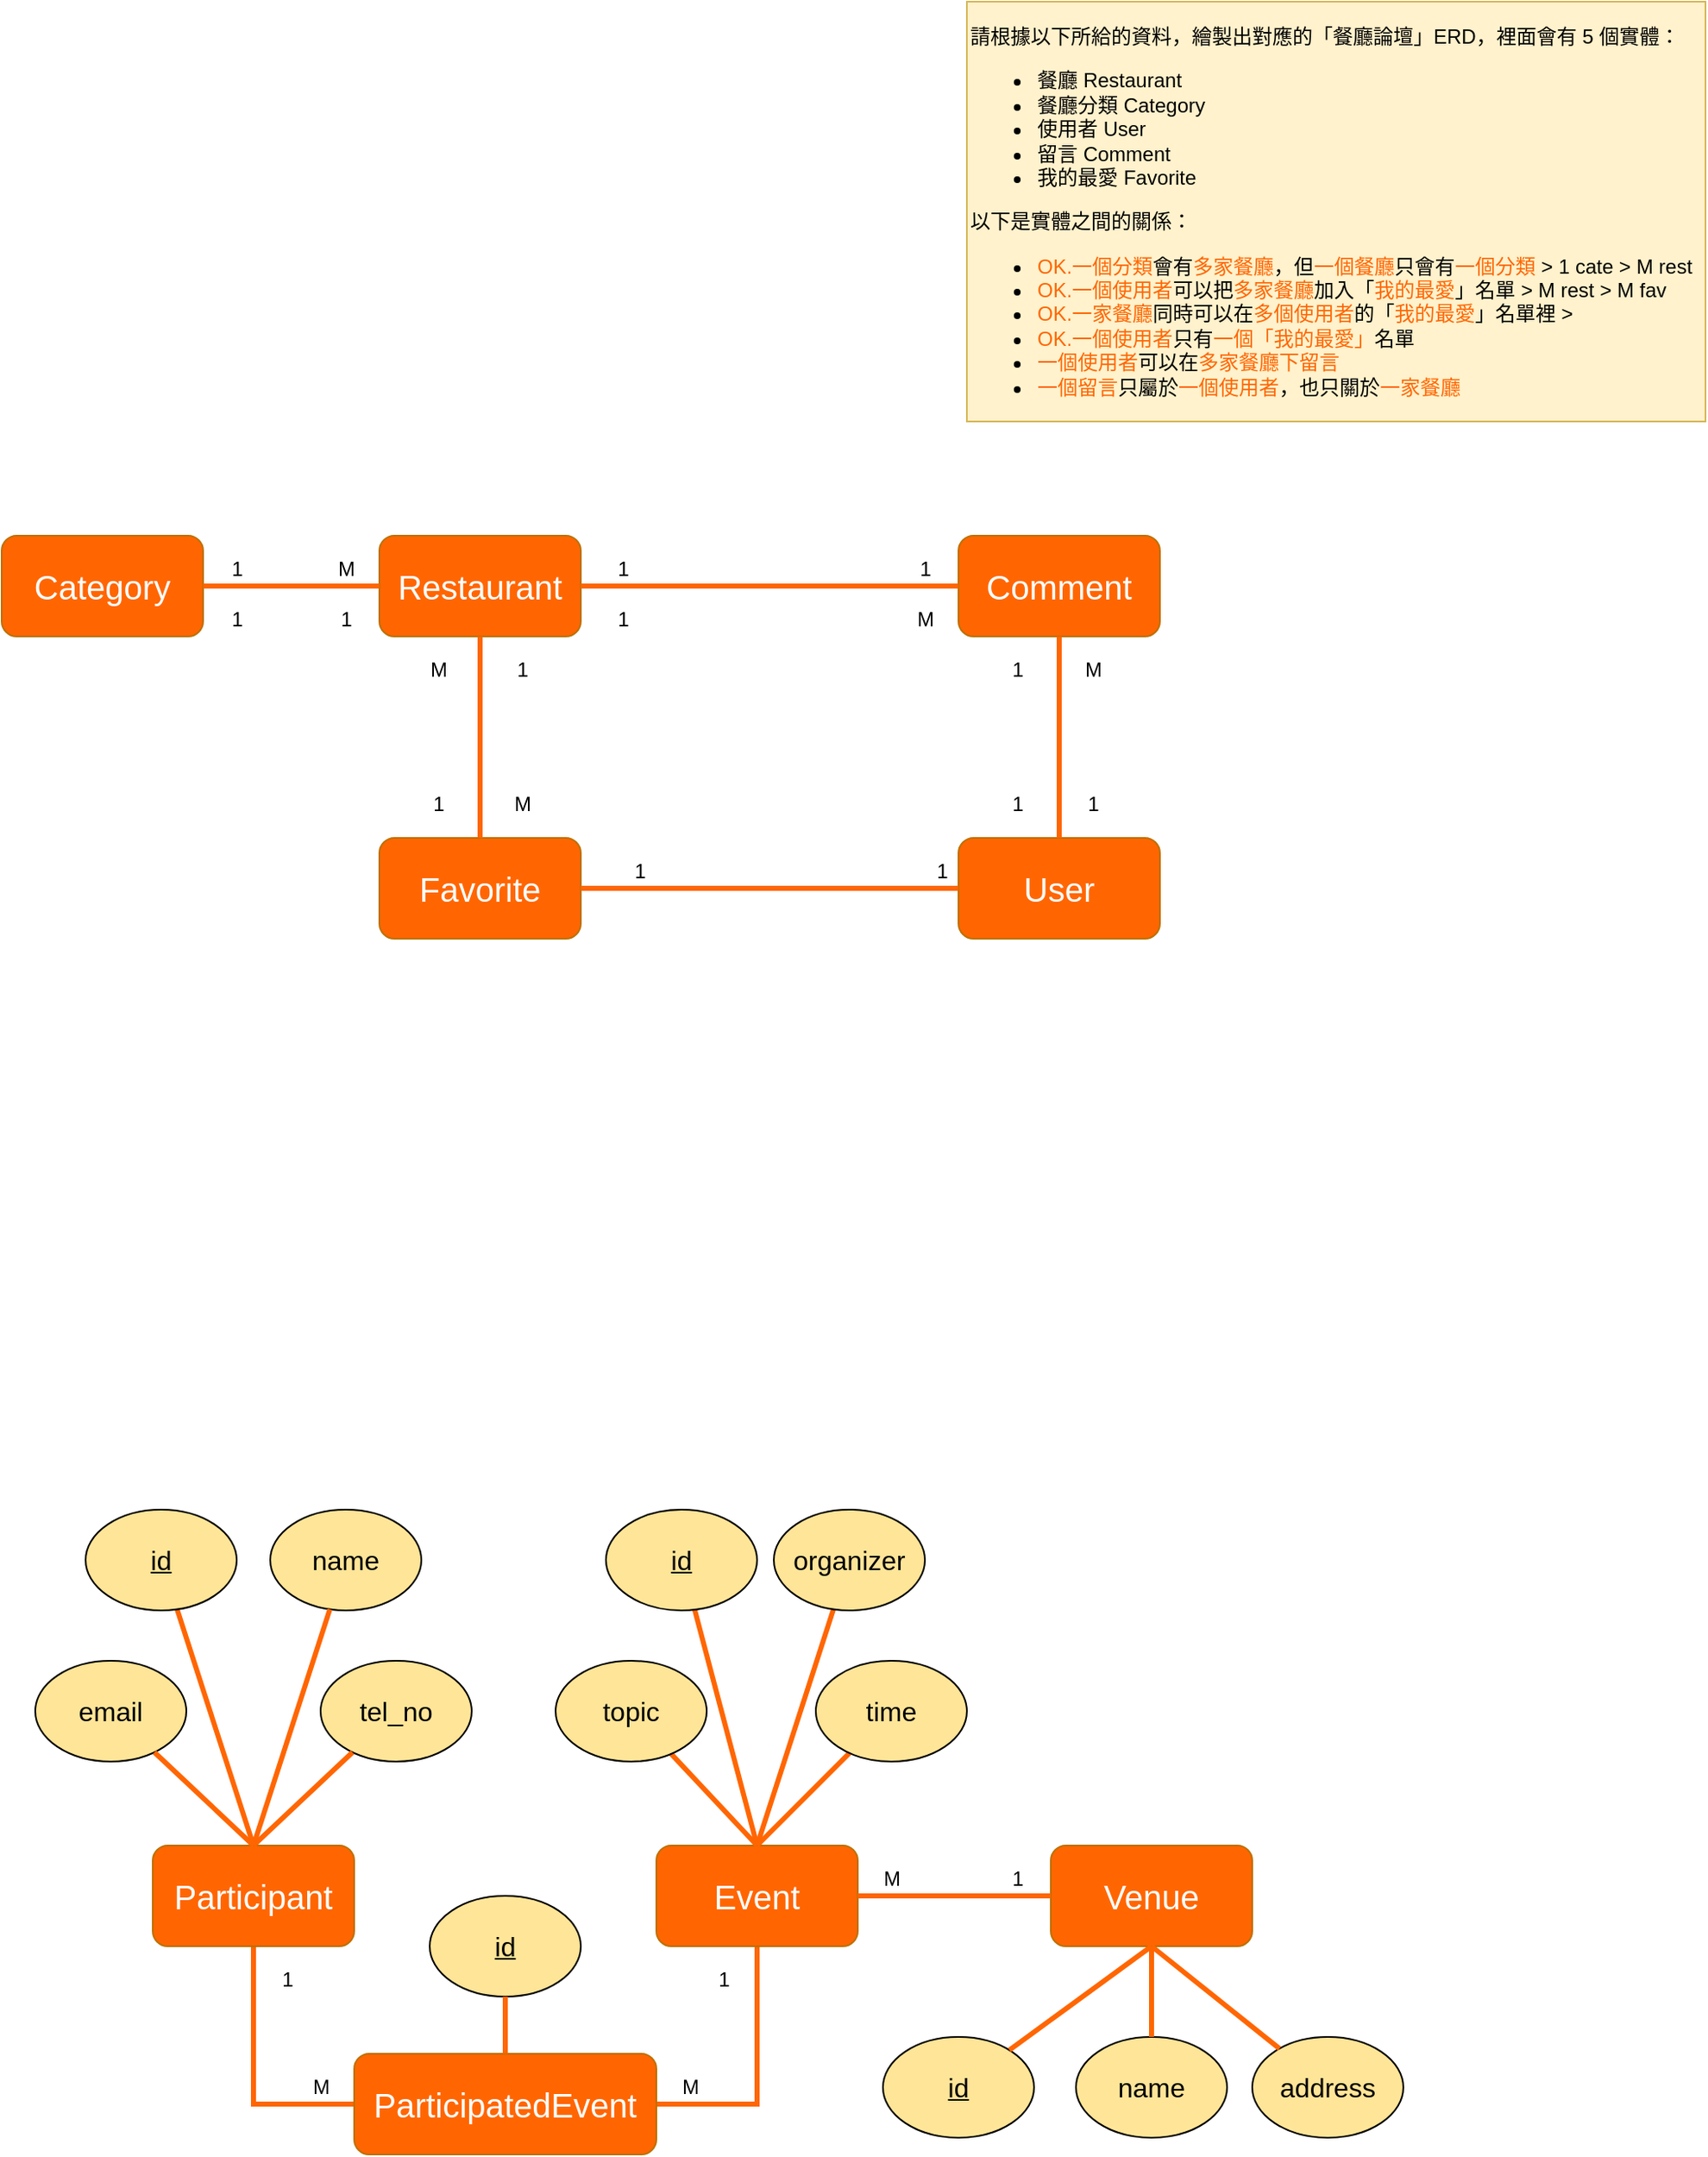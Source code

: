 <mxfile version="16.2.7" type="github">
  <diagram id="Arsce1lhnxzf3GvLfII_" name="第1頁">
    <mxGraphModel dx="1422" dy="1571" grid="1" gridSize="10" guides="1" tooltips="1" connect="1" arrows="1" fold="1" page="1" pageScale="1" pageWidth="1169" pageHeight="827" math="0" shadow="0">
      <root>
        <mxCell id="0" />
        <mxCell id="1" parent="0" />
        <mxCell id="ZkQ-klyRC35-60ObOPSl-31" style="edgeStyle=orthogonalEdgeStyle;rounded=0;orthogonalLoop=1;jettySize=auto;html=1;entryX=0;entryY=0.5;entryDx=0;entryDy=0;strokeWidth=3;endArrow=none;endFill=0;strokeColor=#FF6602;" parent="1" source="E4SNyfFL3VlagMdcjmCh-1" target="ZkQ-klyRC35-60ObOPSl-25" edge="1">
          <mxGeometry relative="1" as="geometry" />
        </mxCell>
        <mxCell id="E4SNyfFL3VlagMdcjmCh-1" value="Participant" style="rounded=1;whiteSpace=wrap;html=1;fillColor=#FF6602;strokeColor=#BD7000;fontColor=#FFFFFF;fontSize=20;" parent="1" vertex="1">
          <mxGeometry x="220" y="560" width="120" height="60" as="geometry" />
        </mxCell>
        <mxCell id="E4SNyfFL3VlagMdcjmCh-4" value="M" style="text;html=1;align=center;verticalAlign=middle;resizable=0;points=[];autosize=1;strokeColor=none;fillColor=none;" parent="1" vertex="1">
          <mxGeometry x="310" y="694" width="20" height="20" as="geometry" />
        </mxCell>
        <mxCell id="E4SNyfFL3VlagMdcjmCh-5" value="&lt;div&gt;M&lt;/div&gt;" style="text;html=1;align=center;verticalAlign=middle;resizable=0;points=[];autosize=1;strokeColor=none;fillColor=none;" parent="1" vertex="1">
          <mxGeometry x="530" y="694" width="20" height="20" as="geometry" />
        </mxCell>
        <mxCell id="E4SNyfFL3VlagMdcjmCh-12" style="edgeStyle=none;rounded=0;orthogonalLoop=1;jettySize=auto;html=1;fontSize=16;fontColor=#FFFFFF;endArrow=none;endFill=0;strokeColor=#FF6602;strokeWidth=3;" parent="1" source="E4SNyfFL3VlagMdcjmCh-6" edge="1">
          <mxGeometry relative="1" as="geometry">
            <mxPoint x="280" y="560" as="targetPoint" />
          </mxGeometry>
        </mxCell>
        <mxCell id="E4SNyfFL3VlagMdcjmCh-6" value="&lt;u&gt;id&lt;/u&gt;" style="ellipse;whiteSpace=wrap;html=1;fillColor=#FFE598;fontSize=16;" parent="1" vertex="1">
          <mxGeometry x="180" y="360" width="90" height="60" as="geometry" />
        </mxCell>
        <mxCell id="ZkQ-klyRC35-60ObOPSl-32" style="edgeStyle=orthogonalEdgeStyle;rounded=0;orthogonalLoop=1;jettySize=auto;html=1;entryX=1;entryY=0.5;entryDx=0;entryDy=0;strokeWidth=3;endArrow=none;endFill=0;strokeColor=#FF6602;" parent="1" source="E4SNyfFL3VlagMdcjmCh-9" target="ZkQ-klyRC35-60ObOPSl-25" edge="1">
          <mxGeometry relative="1" as="geometry" />
        </mxCell>
        <mxCell id="E4SNyfFL3VlagMdcjmCh-9" value="Event" style="rounded=1;whiteSpace=wrap;html=1;fillColor=#FF6602;strokeColor=#BD7000;fontColor=#FFFFFF;fontSize=20;" parent="1" vertex="1">
          <mxGeometry x="520" y="560" width="120" height="60" as="geometry" />
        </mxCell>
        <mxCell id="E4SNyfFL3VlagMdcjmCh-10" value="name" style="ellipse;whiteSpace=wrap;html=1;fillColor=#FFE598;fontSize=16;" parent="1" vertex="1">
          <mxGeometry x="290" y="360" width="90" height="60" as="geometry" />
        </mxCell>
        <mxCell id="E4SNyfFL3VlagMdcjmCh-26" style="edgeStyle=none;rounded=0;orthogonalLoop=1;jettySize=auto;html=1;fontSize=16;fontColor=#FFFFFF;endArrow=none;endFill=0;strokeColor=#FF6602;strokeWidth=3;entryX=0.5;entryY=0;entryDx=0;entryDy=0;" parent="1" source="E4SNyfFL3VlagMdcjmCh-19" target="E4SNyfFL3VlagMdcjmCh-9" edge="1">
          <mxGeometry relative="1" as="geometry">
            <mxPoint x="586" y="620" as="targetPoint" />
          </mxGeometry>
        </mxCell>
        <mxCell id="E4SNyfFL3VlagMdcjmCh-19" value="topic" style="ellipse;whiteSpace=wrap;html=1;fillColor=#FFE598;fontSize=16;fontStyle=0" parent="1" vertex="1">
          <mxGeometry x="460" y="450" width="90" height="60" as="geometry" />
        </mxCell>
        <mxCell id="E4SNyfFL3VlagMdcjmCh-27" style="edgeStyle=none;rounded=0;orthogonalLoop=1;jettySize=auto;html=1;fontSize=16;fontColor=#FFFFFF;endArrow=none;endFill=0;strokeColor=#FF6602;strokeWidth=3;entryX=0.5;entryY=0;entryDx=0;entryDy=0;" parent="1" source="E4SNyfFL3VlagMdcjmCh-20" target="E4SNyfFL3VlagMdcjmCh-9" edge="1">
          <mxGeometry relative="1" as="geometry">
            <mxPoint x="590" y="620" as="targetPoint" />
          </mxGeometry>
        </mxCell>
        <mxCell id="E4SNyfFL3VlagMdcjmCh-20" value="organizer" style="ellipse;whiteSpace=wrap;html=1;fillColor=#FFE598;fontSize=16;" parent="1" vertex="1">
          <mxGeometry x="590" y="360" width="90" height="60" as="geometry" />
        </mxCell>
        <mxCell id="E4SNyfFL3VlagMdcjmCh-28" style="edgeStyle=none;rounded=0;orthogonalLoop=1;jettySize=auto;html=1;fontSize=16;fontColor=#FFFFFF;endArrow=none;endFill=0;strokeColor=#FF6602;strokeWidth=3;" parent="1" source="E4SNyfFL3VlagMdcjmCh-21" edge="1">
          <mxGeometry relative="1" as="geometry">
            <mxPoint x="580" y="560" as="targetPoint" />
          </mxGeometry>
        </mxCell>
        <mxCell id="E4SNyfFL3VlagMdcjmCh-21" value="time" style="ellipse;whiteSpace=wrap;html=1;fillColor=#FFE598;fontSize=16;" parent="1" vertex="1">
          <mxGeometry x="615" y="450" width="90" height="60" as="geometry" />
        </mxCell>
        <mxCell id="E4SNyfFL3VlagMdcjmCh-29" style="edgeStyle=none;rounded=0;orthogonalLoop=1;jettySize=auto;html=1;fontSize=16;fontColor=#FFFFFF;endArrow=none;endFill=0;strokeColor=#FF6602;strokeWidth=3;entryX=0.5;entryY=0;entryDx=0;entryDy=0;" parent="1" source="E4SNyfFL3VlagMdcjmCh-22" target="E4SNyfFL3VlagMdcjmCh-9" edge="1">
          <mxGeometry relative="1" as="geometry" />
        </mxCell>
        <mxCell id="E4SNyfFL3VlagMdcjmCh-22" value="id" style="ellipse;whiteSpace=wrap;html=1;fillColor=#FFE598;fontSize=16;fontStyle=4" parent="1" vertex="1">
          <mxGeometry x="490" y="360" width="90" height="60" as="geometry" />
        </mxCell>
        <mxCell id="E4SNyfFL3VlagMdcjmCh-30" style="edgeStyle=none;rounded=0;orthogonalLoop=1;jettySize=auto;html=1;fontSize=16;fontColor=#FFFFFF;endArrow=none;endFill=0;strokeColor=#FF6602;strokeWidth=3;entryX=0.5;entryY=0;entryDx=0;entryDy=0;" parent="1" source="E4SNyfFL3VlagMdcjmCh-10" target="E4SNyfFL3VlagMdcjmCh-1" edge="1">
          <mxGeometry relative="1" as="geometry">
            <mxPoint x="286.412" y="703.283" as="sourcePoint" />
            <mxPoint x="280" y="760" as="targetPoint" />
          </mxGeometry>
        </mxCell>
        <mxCell id="ZkQ-klyRC35-60ObOPSl-1" value="Venue" style="rounded=1;whiteSpace=wrap;html=1;fillColor=#FF6602;strokeColor=#BD7000;fontColor=#FFFFFF;fontSize=20;" parent="1" vertex="1">
          <mxGeometry x="755" y="560" width="120" height="60" as="geometry" />
        </mxCell>
        <mxCell id="ZkQ-klyRC35-60ObOPSl-3" style="edgeStyle=none;rounded=0;orthogonalLoop=1;jettySize=auto;html=1;fontSize=16;fontColor=#FFFFFF;endArrow=none;endFill=0;strokeColor=#FF6602;strokeWidth=3;exitX=1;exitY=0.5;exitDx=0;exitDy=0;" parent="1" source="E4SNyfFL3VlagMdcjmCh-9" target="ZkQ-klyRC35-60ObOPSl-1" edge="1">
          <mxGeometry relative="1" as="geometry">
            <mxPoint x="660" y="589" as="sourcePoint" />
            <mxPoint x="800" y="589" as="targetPoint" />
          </mxGeometry>
        </mxCell>
        <mxCell id="ZkQ-klyRC35-60ObOPSl-4" value="M" style="text;html=1;align=center;verticalAlign=middle;resizable=0;points=[];autosize=1;strokeColor=none;fillColor=none;" parent="1" vertex="1">
          <mxGeometry x="650" y="570" width="20" height="20" as="geometry" />
        </mxCell>
        <mxCell id="ZkQ-klyRC35-60ObOPSl-5" value="1" style="text;html=1;align=center;verticalAlign=middle;resizable=0;points=[];autosize=1;strokeColor=none;fillColor=none;" parent="1" vertex="1">
          <mxGeometry x="725" y="570" width="20" height="20" as="geometry" />
        </mxCell>
        <mxCell id="ZkQ-klyRC35-60ObOPSl-7" value="tel_no" style="ellipse;whiteSpace=wrap;html=1;fillColor=#FFE598;fontSize=16;" parent="1" vertex="1">
          <mxGeometry x="320" y="450" width="90" height="60" as="geometry" />
        </mxCell>
        <mxCell id="ZkQ-klyRC35-60ObOPSl-8" value="&lt;span style=&quot;white-space: pre&quot;&gt;email&lt;br&gt;&lt;/span&gt;" style="ellipse;whiteSpace=wrap;html=1;fillColor=#FFE598;fontSize=16;" parent="1" vertex="1">
          <mxGeometry x="150" y="450" width="90" height="60" as="geometry" />
        </mxCell>
        <mxCell id="ZkQ-klyRC35-60ObOPSl-14" style="edgeStyle=none;rounded=0;orthogonalLoop=1;jettySize=auto;html=1;fontSize=16;fontColor=#FFFFFF;endArrow=none;endFill=0;strokeColor=#FF6602;strokeWidth=3;exitX=0.5;exitY=0;exitDx=0;exitDy=0;" parent="1" source="E4SNyfFL3VlagMdcjmCh-1" target="ZkQ-klyRC35-60ObOPSl-8" edge="1">
          <mxGeometry relative="1" as="geometry">
            <mxPoint x="150.005" y="590.003" as="sourcePoint" />
            <mxPoint x="204.88" y="663.17" as="targetPoint" />
          </mxGeometry>
        </mxCell>
        <mxCell id="ZkQ-klyRC35-60ObOPSl-16" style="edgeStyle=none;rounded=0;orthogonalLoop=1;jettySize=auto;html=1;fontSize=16;fontColor=#FFFFFF;endArrow=none;endFill=0;strokeColor=#FF6602;strokeWidth=3;exitX=0.5;exitY=0;exitDx=0;exitDy=0;" parent="1" source="E4SNyfFL3VlagMdcjmCh-1" target="ZkQ-klyRC35-60ObOPSl-7" edge="1">
          <mxGeometry relative="1" as="geometry">
            <mxPoint x="290" y="630" as="sourcePoint" />
            <mxPoint x="237.041" y="692.845" as="targetPoint" />
          </mxGeometry>
        </mxCell>
        <mxCell id="ZkQ-klyRC35-60ObOPSl-17" value="id" style="ellipse;whiteSpace=wrap;html=1;fillColor=#FFE598;fontSize=16;fontStyle=4" parent="1" vertex="1">
          <mxGeometry x="655" y="674" width="90" height="60" as="geometry" />
        </mxCell>
        <mxCell id="ZkQ-klyRC35-60ObOPSl-19" style="edgeStyle=none;rounded=0;orthogonalLoop=1;jettySize=auto;html=1;fontSize=16;fontColor=#FFFFFF;endArrow=none;endFill=0;strokeColor=#FF6602;strokeWidth=3;entryX=0.5;entryY=1;entryDx=0;entryDy=0;" parent="1" source="ZkQ-klyRC35-60ObOPSl-17" target="ZkQ-klyRC35-60ObOPSl-1" edge="1">
          <mxGeometry relative="1" as="geometry">
            <mxPoint x="530.9" y="499.994" as="sourcePoint" />
            <mxPoint x="533.846" y="570" as="targetPoint" />
          </mxGeometry>
        </mxCell>
        <mxCell id="ZkQ-klyRC35-60ObOPSl-20" value="name" style="ellipse;whiteSpace=wrap;html=1;fillColor=#FFE598;fontSize=16;" parent="1" vertex="1">
          <mxGeometry x="770" y="674" width="90" height="60" as="geometry" />
        </mxCell>
        <mxCell id="ZkQ-klyRC35-60ObOPSl-21" value="address" style="ellipse;whiteSpace=wrap;html=1;fillColor=#FFE598;fontSize=16;" parent="1" vertex="1">
          <mxGeometry x="875" y="674" width="90" height="60" as="geometry" />
        </mxCell>
        <mxCell id="ZkQ-klyRC35-60ObOPSl-23" style="edgeStyle=none;rounded=0;orthogonalLoop=1;jettySize=auto;html=1;fontSize=16;fontColor=#FFFFFF;endArrow=none;endFill=0;strokeColor=#FF6602;strokeWidth=3;" parent="1" source="ZkQ-klyRC35-60ObOPSl-20" target="ZkQ-klyRC35-60ObOPSl-1" edge="1">
          <mxGeometry relative="1" as="geometry">
            <mxPoint x="807.398" y="499.592" as="sourcePoint" />
            <mxPoint x="825" y="570" as="targetPoint" />
          </mxGeometry>
        </mxCell>
        <mxCell id="ZkQ-klyRC35-60ObOPSl-24" style="edgeStyle=none;rounded=0;orthogonalLoop=1;jettySize=auto;html=1;fontSize=16;fontColor=#FFFFFF;endArrow=none;endFill=0;strokeColor=#FF6602;strokeWidth=3;entryX=0.5;entryY=1;entryDx=0;entryDy=0;" parent="1" source="ZkQ-klyRC35-60ObOPSl-21" target="ZkQ-klyRC35-60ObOPSl-1" edge="1">
          <mxGeometry relative="1" as="geometry">
            <mxPoint x="936.15" y="545.44" as="sourcePoint" />
            <mxPoint x="885" y="600" as="targetPoint" />
          </mxGeometry>
        </mxCell>
        <mxCell id="ZkQ-klyRC35-60ObOPSl-25" value="ParticipatedEvent" style="rounded=1;whiteSpace=wrap;html=1;fillColor=#FF6602;strokeColor=#BD7000;fontColor=#FFFFFF;fontSize=20;" parent="1" vertex="1">
          <mxGeometry x="340" y="684" width="180" height="60" as="geometry" />
        </mxCell>
        <mxCell id="ZkQ-klyRC35-60ObOPSl-33" value="1" style="text;html=1;align=center;verticalAlign=middle;resizable=0;points=[];autosize=1;strokeColor=none;fillColor=none;" parent="1" vertex="1">
          <mxGeometry x="290" y="630" width="20" height="20" as="geometry" />
        </mxCell>
        <mxCell id="ZkQ-klyRC35-60ObOPSl-34" value="1" style="text;html=1;align=center;verticalAlign=middle;resizable=0;points=[];autosize=1;strokeColor=none;fillColor=none;" parent="1" vertex="1">
          <mxGeometry x="550" y="630" width="20" height="20" as="geometry" />
        </mxCell>
        <mxCell id="ZkQ-klyRC35-60ObOPSl-36" value="id" style="ellipse;whiteSpace=wrap;html=1;fillColor=#FFE598;fontSize=16;fontStyle=4" parent="1" vertex="1">
          <mxGeometry x="385" y="590" width="90" height="60" as="geometry" />
        </mxCell>
        <mxCell id="ZkQ-klyRC35-60ObOPSl-40" style="edgeStyle=none;rounded=0;orthogonalLoop=1;jettySize=auto;html=1;fontSize=16;fontColor=#FFFFFF;endArrow=none;endFill=0;strokeColor=#FF6602;strokeWidth=3;entryX=0.5;entryY=0;entryDx=0;entryDy=0;" parent="1" source="ZkQ-klyRC35-60ObOPSl-36" target="ZkQ-klyRC35-60ObOPSl-25" edge="1">
          <mxGeometry relative="1" as="geometry">
            <mxPoint x="490" y="607.28" as="targetPoint" />
            <mxPoint x="438.85" y="552.72" as="sourcePoint" />
          </mxGeometry>
        </mxCell>
        <mxCell id="sODQ3IuSzkhDvpB2BnHd-1" value="&lt;p&gt;請根據以下所給的資料，繪製出對應的「餐廳論壇」ERD，裡面會有 5 個實體：&lt;/p&gt;&lt;ul&gt;&lt;li&gt;餐廳 Restaurant&lt;/li&gt;&lt;li&gt;餐廳分類 Category&lt;/li&gt;&lt;li&gt;使用者 User&lt;/li&gt;&lt;li&gt;留言 Comment&lt;/li&gt;&lt;li&gt;我的最愛 Favorite&lt;/li&gt;&lt;/ul&gt;&lt;p&gt;以下是實體之間的關係：&lt;/p&gt;&lt;ul&gt;&lt;li&gt;&lt;font color=&quot;#FF6602&quot;&gt;OK.一個分類&lt;/font&gt;會有&lt;font color=&quot;#FF6602&quot;&gt;多家餐廳&lt;/font&gt;，但&lt;font color=&quot;#FF6602&quot;&gt;一個餐廳&lt;/font&gt;只會有&lt;font color=&quot;#FF6602&quot;&gt;一個分類&lt;/font&gt; &amp;gt; 1 cate &amp;gt; M rest&lt;br&gt;&lt;/li&gt;&lt;li&gt;&lt;font color=&quot;#FF6602&quot;&gt;OK.一個使用者&lt;/font&gt;可以把&lt;font color=&quot;#FF6602&quot;&gt;多家餐廳&lt;/font&gt;加入「&lt;font color=&quot;#FF6602&quot;&gt;我的最愛&lt;/font&gt;」名單 &amp;gt; M rest &amp;gt; M fav&lt;br&gt;&lt;/li&gt;&lt;li&gt;&lt;font color=&quot;#FF6602&quot;&gt;OK.一家餐廳&lt;/font&gt;同時可以在&lt;font color=&quot;#FF6602&quot;&gt;多個使用者&lt;/font&gt;的「&lt;font color=&quot;#FF6602&quot;&gt;我的最愛&lt;/font&gt;」名單裡 &amp;gt; &lt;br&gt;&lt;/li&gt;&lt;li&gt;&lt;font color=&quot;#FF6602&quot;&gt;OK.一個使用者&lt;/font&gt;只有&lt;font color=&quot;#FF6602&quot;&gt;一個「我的最愛」&lt;/font&gt;名單&lt;/li&gt;&lt;li&gt;&lt;font color=&quot;#FF6602&quot;&gt;一個使用者&lt;/font&gt;可以在&lt;font color=&quot;#FF6602&quot;&gt;多家餐廳下留言&lt;/font&gt;&lt;/li&gt;&lt;li&gt;&lt;font color=&quot;#FF6602&quot;&gt;一個留言&lt;/font&gt;只屬於&lt;font color=&quot;#FF6602&quot;&gt;一個使用者&lt;/font&gt;，也只關於&lt;font color=&quot;#FF6602&quot;&gt;一家餐廳&lt;/font&gt;&lt;/li&gt;&lt;/ul&gt;" style="text;html=1;align=left;verticalAlign=middle;resizable=0;points=[];autosize=1;strokeColor=#d6b656;fillColor=#fff2cc;" parent="1" vertex="1">
          <mxGeometry x="705" y="-538" width="440" height="250" as="geometry" />
        </mxCell>
        <mxCell id="sODQ3IuSzkhDvpB2BnHd-2" value="Category" style="rounded=1;whiteSpace=wrap;html=1;fillColor=#FF6602;strokeColor=#BD7000;fontColor=#FFFFFF;fontSize=20;" parent="1" vertex="1">
          <mxGeometry x="130" y="-220" width="120" height="60" as="geometry" />
        </mxCell>
        <mxCell id="sODQ3IuSzkhDvpB2BnHd-4" value="Restaurant" style="rounded=1;whiteSpace=wrap;html=1;fillColor=#FF6602;strokeColor=#BD7000;fontColor=#FFFFFF;fontSize=20;" parent="1" vertex="1">
          <mxGeometry x="355" y="-220" width="120" height="60" as="geometry" />
        </mxCell>
        <mxCell id="sODQ3IuSzkhDvpB2BnHd-5" value="User" style="rounded=1;whiteSpace=wrap;html=1;fillColor=#FF6602;strokeColor=#BD7000;fontColor=#FFFFFF;fontSize=20;" parent="1" vertex="1">
          <mxGeometry x="700" y="-40" width="120" height="60" as="geometry" />
        </mxCell>
        <mxCell id="sODQ3IuSzkhDvpB2BnHd-6" value="Comment" style="rounded=1;whiteSpace=wrap;html=1;fillColor=#FF6602;strokeColor=#BD7000;fontColor=#FFFFFF;fontSize=20;" parent="1" vertex="1">
          <mxGeometry x="700" y="-220" width="120" height="60" as="geometry" />
        </mxCell>
        <mxCell id="sODQ3IuSzkhDvpB2BnHd-7" value="Favorite" style="rounded=1;whiteSpace=wrap;html=1;fillColor=#FF6602;strokeColor=#BD7000;fontColor=#FFFFFF;fontSize=20;" parent="1" vertex="1">
          <mxGeometry x="355" y="-40" width="120" height="60" as="geometry" />
        </mxCell>
        <mxCell id="sODQ3IuSzkhDvpB2BnHd-8" style="edgeStyle=orthogonalEdgeStyle;rounded=0;orthogonalLoop=1;jettySize=auto;html=1;entryX=0;entryY=0.5;entryDx=0;entryDy=0;strokeWidth=3;endArrow=none;endFill=0;strokeColor=#FF6602;exitX=1;exitY=0.5;exitDx=0;exitDy=0;" parent="1" source="sODQ3IuSzkhDvpB2BnHd-2" target="sODQ3IuSzkhDvpB2BnHd-4" edge="1">
          <mxGeometry relative="1" as="geometry">
            <mxPoint x="450" y="-150" as="sourcePoint" />
            <mxPoint x="390" y="-56" as="targetPoint" />
          </mxGeometry>
        </mxCell>
        <mxCell id="sODQ3IuSzkhDvpB2BnHd-10" value="1" style="text;html=1;align=center;verticalAlign=middle;resizable=0;points=[];autosize=1;strokeColor=none;fillColor=none;" parent="1" vertex="1">
          <mxGeometry x="260" y="-210" width="20" height="20" as="geometry" />
        </mxCell>
        <mxCell id="sODQ3IuSzkhDvpB2BnHd-11" value="M" style="text;html=1;align=center;verticalAlign=middle;resizable=0;points=[];autosize=1;strokeColor=none;fillColor=none;" parent="1" vertex="1">
          <mxGeometry x="325" y="-210" width="20" height="20" as="geometry" />
        </mxCell>
        <mxCell id="sODQ3IuSzkhDvpB2BnHd-12" style="edgeStyle=orthogonalEdgeStyle;rounded=0;orthogonalLoop=1;jettySize=auto;html=1;strokeWidth=3;endArrow=none;endFill=0;strokeColor=#FF6602;exitX=1;exitY=0.5;exitDx=0;exitDy=0;entryX=0;entryY=0.5;entryDx=0;entryDy=0;" parent="1" source="sODQ3IuSzkhDvpB2BnHd-7" target="sODQ3IuSzkhDvpB2BnHd-5" edge="1">
          <mxGeometry relative="1" as="geometry">
            <mxPoint x="630" y="-80" as="sourcePoint" />
            <mxPoint x="670" y="-30" as="targetPoint" />
          </mxGeometry>
        </mxCell>
        <mxCell id="sODQ3IuSzkhDvpB2BnHd-13" value="1" style="text;html=1;align=center;verticalAlign=middle;resizable=0;points=[];autosize=1;strokeColor=none;fillColor=none;" parent="1" vertex="1">
          <mxGeometry x="680" y="-30" width="20" height="20" as="geometry" />
        </mxCell>
        <mxCell id="sODQ3IuSzkhDvpB2BnHd-14" value="1" style="text;html=1;align=center;verticalAlign=middle;resizable=0;points=[];autosize=1;strokeColor=none;fillColor=none;" parent="1" vertex="1">
          <mxGeometry x="500" y="-30" width="20" height="20" as="geometry" />
        </mxCell>
        <mxCell id="sODQ3IuSzkhDvpB2BnHd-16" style="edgeStyle=orthogonalEdgeStyle;rounded=0;orthogonalLoop=1;jettySize=auto;html=1;strokeWidth=3;endArrow=none;endFill=0;strokeColor=#FF6602;exitX=0.5;exitY=1;exitDx=0;exitDy=0;entryX=0.5;entryY=0;entryDx=0;entryDy=0;" parent="1" source="sODQ3IuSzkhDvpB2BnHd-4" target="sODQ3IuSzkhDvpB2BnHd-7" edge="1">
          <mxGeometry relative="1" as="geometry">
            <mxPoint x="500" as="sourcePoint" />
            <mxPoint x="715" as="targetPoint" />
          </mxGeometry>
        </mxCell>
        <mxCell id="sODQ3IuSzkhDvpB2BnHd-17" value="1" style="text;html=1;align=center;verticalAlign=middle;resizable=0;points=[];autosize=1;strokeColor=none;fillColor=none;" parent="1" vertex="1">
          <mxGeometry x="430" y="-150" width="20" height="20" as="geometry" />
        </mxCell>
        <mxCell id="sODQ3IuSzkhDvpB2BnHd-18" value="M" style="text;html=1;align=center;verticalAlign=middle;resizable=0;points=[];autosize=1;strokeColor=none;fillColor=none;" parent="1" vertex="1">
          <mxGeometry x="430" y="-70" width="20" height="20" as="geometry" />
        </mxCell>
        <mxCell id="sODQ3IuSzkhDvpB2BnHd-21" style="edgeStyle=orthogonalEdgeStyle;rounded=0;orthogonalLoop=1;jettySize=auto;html=1;strokeWidth=3;endArrow=none;endFill=0;strokeColor=#FF6602;exitX=1;exitY=0.5;exitDx=0;exitDy=0;entryX=0;entryY=0.5;entryDx=0;entryDy=0;" parent="1" source="sODQ3IuSzkhDvpB2BnHd-4" target="sODQ3IuSzkhDvpB2BnHd-6" edge="1">
          <mxGeometry relative="1" as="geometry">
            <mxPoint x="490" y="-110" as="sourcePoint" />
            <mxPoint x="650" y="-170" as="targetPoint" />
          </mxGeometry>
        </mxCell>
        <mxCell id="sODQ3IuSzkhDvpB2BnHd-23" style="edgeStyle=orthogonalEdgeStyle;rounded=0;orthogonalLoop=1;jettySize=auto;html=1;strokeWidth=3;endArrow=none;endFill=0;strokeColor=#FF6602;exitX=0.5;exitY=1;exitDx=0;exitDy=0;entryX=0.5;entryY=0;entryDx=0;entryDy=0;" parent="1" source="sODQ3IuSzkhDvpB2BnHd-6" target="sODQ3IuSzkhDvpB2BnHd-5" edge="1">
          <mxGeometry relative="1" as="geometry">
            <mxPoint x="530" y="-70" as="sourcePoint" />
            <mxPoint x="755" y="-70" as="targetPoint" />
          </mxGeometry>
        </mxCell>
        <mxCell id="sODQ3IuSzkhDvpB2BnHd-24" value="1" style="text;html=1;align=center;verticalAlign=middle;resizable=0;points=[];autosize=1;strokeColor=none;fillColor=none;" parent="1" vertex="1">
          <mxGeometry x="770" y="-70" width="20" height="20" as="geometry" />
        </mxCell>
        <mxCell id="sODQ3IuSzkhDvpB2BnHd-25" value="M" style="text;html=1;align=center;verticalAlign=middle;resizable=0;points=[];autosize=1;strokeColor=none;fillColor=none;" parent="1" vertex="1">
          <mxGeometry x="770" y="-150" width="20" height="20" as="geometry" />
        </mxCell>
        <mxCell id="sODQ3IuSzkhDvpB2BnHd-26" value="1" style="text;html=1;align=center;verticalAlign=middle;resizable=0;points=[];autosize=1;strokeColor=none;fillColor=none;" parent="1" vertex="1">
          <mxGeometry x="670" y="-210" width="20" height="20" as="geometry" />
        </mxCell>
        <mxCell id="sODQ3IuSzkhDvpB2BnHd-27" value="1" style="text;html=1;align=center;verticalAlign=middle;resizable=0;points=[];autosize=1;strokeColor=none;fillColor=none;" parent="1" vertex="1">
          <mxGeometry x="490" y="-210" width="20" height="20" as="geometry" />
        </mxCell>
        <mxCell id="sODQ3IuSzkhDvpB2BnHd-28" value="1" style="text;html=1;align=center;verticalAlign=middle;resizable=0;points=[];autosize=1;strokeColor=none;fillColor=none;" parent="1" vertex="1">
          <mxGeometry x="490" y="-180" width="20" height="20" as="geometry" />
        </mxCell>
        <mxCell id="sODQ3IuSzkhDvpB2BnHd-29" value="M" style="text;html=1;align=center;verticalAlign=middle;resizable=0;points=[];autosize=1;strokeColor=none;fillColor=none;" parent="1" vertex="1">
          <mxGeometry x="670" y="-180" width="20" height="20" as="geometry" />
        </mxCell>
        <mxCell id="sODQ3IuSzkhDvpB2BnHd-30" value="1" style="text;html=1;align=center;verticalAlign=middle;resizable=0;points=[];autosize=1;strokeColor=none;fillColor=none;" parent="1" vertex="1">
          <mxGeometry x="325" y="-180" width="20" height="20" as="geometry" />
        </mxCell>
        <mxCell id="sODQ3IuSzkhDvpB2BnHd-31" value="1" style="text;html=1;align=center;verticalAlign=middle;resizable=0;points=[];autosize=1;strokeColor=none;fillColor=none;" parent="1" vertex="1">
          <mxGeometry x="260" y="-180" width="20" height="20" as="geometry" />
        </mxCell>
        <mxCell id="sODQ3IuSzkhDvpB2BnHd-32" value="&lt;div&gt;1&lt;/div&gt;" style="text;html=1;align=center;verticalAlign=middle;resizable=0;points=[];autosize=1;strokeColor=none;fillColor=none;" parent="1" vertex="1">
          <mxGeometry x="380" y="-70" width="20" height="20" as="geometry" />
        </mxCell>
        <mxCell id="sODQ3IuSzkhDvpB2BnHd-33" value="M" style="text;html=1;align=center;verticalAlign=middle;resizable=0;points=[];autosize=1;strokeColor=none;fillColor=none;" parent="1" vertex="1">
          <mxGeometry x="380" y="-150" width="20" height="20" as="geometry" />
        </mxCell>
        <mxCell id="sODQ3IuSzkhDvpB2BnHd-34" value="1" style="text;html=1;align=center;verticalAlign=middle;resizable=0;points=[];autosize=1;strokeColor=none;fillColor=none;" parent="1" vertex="1">
          <mxGeometry x="725" y="-150" width="20" height="20" as="geometry" />
        </mxCell>
        <mxCell id="sODQ3IuSzkhDvpB2BnHd-35" value="1" style="text;html=1;align=center;verticalAlign=middle;resizable=0;points=[];autosize=1;strokeColor=none;fillColor=none;" parent="1" vertex="1">
          <mxGeometry x="725" y="-70" width="20" height="20" as="geometry" />
        </mxCell>
      </root>
    </mxGraphModel>
  </diagram>
</mxfile>
